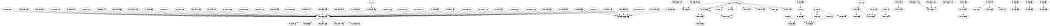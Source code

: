 digraph world {
size="7,7";
	"10.2.202.222" -> "10.2.203.254";
	"192.168.0.127" -> "192.168.0.1";
	"10.2.200.53" -> "10.2.203.254";
	"10.2.0.182" -> "10.2.0.182";
	"10.2.201.1" -> "169.254.255.255";
	"10.2.0.182" -> "10.2.0.254";
	"10.2.201.76" -> "10.2.203.254";
	"10.2.2.3" -> "10.2.2.230";
	"10.2.2.254" -> "10.2.2.230";
	"10.2.202.98" -> "10.2.203.254";
	"10.2.1.6" -> "10.2.1.254";
	"10.2.201.15" -> "10.2.203.254";
	"10.2.202.160" -> "10.2.203.254";
	"10.2.200.174" -> "10.2.203.254";
	"10.2.201.15" -> "169.254.255.255";
	"10.2.203.159" -> "10.2.203.254";
	"10.2.202.240" -> "10.2.203.254";
	"10.2.203.184" -> "10.2.203.254";
	"10.2.203.196" -> "10.2.203.254";
	"10.2.0.182" -> "10.2.0.185";
	"10.2.201.86" -> "10.2.203.254";
	"10.2.202.127" -> "10.2.203.254";
	"10.2.0.185" -> "10.2.0.185";
	"10.2.2.12" -> "10.2.2.8";
	"10.2.0.182" -> "10.2.0.2";
	"10.2.4.254" -> "10.2.4.205";
	"192.168.1.175" -> "192.168.1.1";
	"10.2.2.8" -> "10.2.2.12";
	"10.2.203.96" -> "10.2.203.254";
	"10.2.201.117" -> "10.2.203.254";
	"10.2.0.182" -> "10.2.0.5";
	"10.2.202.92" -> "10.2.203.254";
	"10.2.201.137" -> "10.2.203.254";
	"10.2.203.254" -> "10.2.201.6";
	"10.2.1.254" -> "10.2.1.205";
	"10.2.203.162" -> "169.254.255.255";
	"10.2.0.187" -> "10.2.0.187";
	"10.2.0.254" -> "10.2.0.205";
	"192.168.1.64" -> "192.168.1.1";
	"10.2.2.12" -> "10.2.2.230";
	"10.2.0.182" -> "10.2.0.204";
	"10.2.200.217" -> "10.2.203.254";
	"10.2.201.170" -> "10.2.203.254";
	"10.2.201.34" -> "10.2.203.254";
	"10.2.203.254" -> "10.2.203.51";
	"10.2.202.227" -> "10.2.203.254";
	"10.2.200.218" -> "10.2.203.254";
	"10.2.203.254" -> "10.2.201.232";
	"192.168.0.126" -> "192.168.0.1";
	"10.2.0.182" -> "10.2.0.193";
	"10.2.0.185" -> "10.2.0.254";
	"10.2.200.237" -> "10.2.203.254";
	"10.2.0.182" -> "10.2.0.187";
	"10.2.0.185" -> "10.2.0.187";
	"10.2.203.254" -> "10.2.201.198";
	"10.2.201.25" -> "169.254.255.255";
	"10.2.2.254" -> "10.2.2.205";
	"10.2.0.185" -> "10.2.0.182";
	"10.2.2.12" -> "10.2.2.249";
	"10.2.203.96" -> "169.254.255.255";
	"10.2.2.8" -> "10.2.2.230";
	"10.2.203.190" -> "10.2.203.254";
	"10.2.200.207" -> "10.2.203.254";
	"10.2.200.132" -> "10.2.203.254";
	"10.2.7.254" -> "10.2.7.205";
	"10.2.200.53" -> "169.254.255.255";
	"10.2.200.51" -> "10.2.203.254";
	"192.168.1.140" -> "192.168.1.1";
	"10.2.1.3" -> "10.2.1.249";
	"10.2.0.249" -> "10.2.0.67";
	"10.2.1.3" -> "10.2.1.230";
	"10.2.200.118" -> "10.2.203.254";
	"10.2.200.40" -> "10.2.203.254";
	"10.2.201.16" -> "10.2.203.254";
	"10.2.3.254" -> "10.2.3.205";
	"10.2.2.13" -> "10.2.2.230";
	"10.2.2.250" -> "10.2.2.2";
	"10.2.5.254" -> "10.2.5.205";
	"10.2.201.210" -> "10.2.203.254";
	"10.2.201.1" -> "10.2.203.254";
	"10.2.203.44" -> "10.2.203.254";
	"10.2.200.236" -> "10.2.203.254";
	"10.2.0.249" -> "10.2.0.65";
	"10.2.0.182" -> "10.2.0.68";
	"10.2.201.105" -> "10.2.203.254";
	"10.2.1.15" -> "10.2.1.230";
	"10.2.0.249" -> "10.2.0.64";
	"10.2.2.2" -> "10.2.2.254";
	"10.2.203.254" -> "10.2.203.173";
	"10.2.201.210" -> "169.254.255.255";
	"10.2.6.254" -> "10.2.6.205";
	"10.2.0.182" -> "10.2.0.190";
	"10.2.200.35" -> "10.2.203.254";
	"10.2.1.254" -> "10.2.1.230";
	"10.2.1.6" -> "10.2.1.230";
	"10.2.2.3" -> "10.2.2.205";
	"10.2.202.11" -> "10.2.203.254";
	"10.2.201.222" -> "10.2.203.254";
	"10.2.201.132" -> "10.2.203.254";
	"0.0.0.0" -> "10.2.203.196";
	"10.2.7.55" -> "10.2.7.254";
	"10.2.201.84" -> "10.2.203.254";
	"10.2.201.186" -> "10.2.203.254";
}
